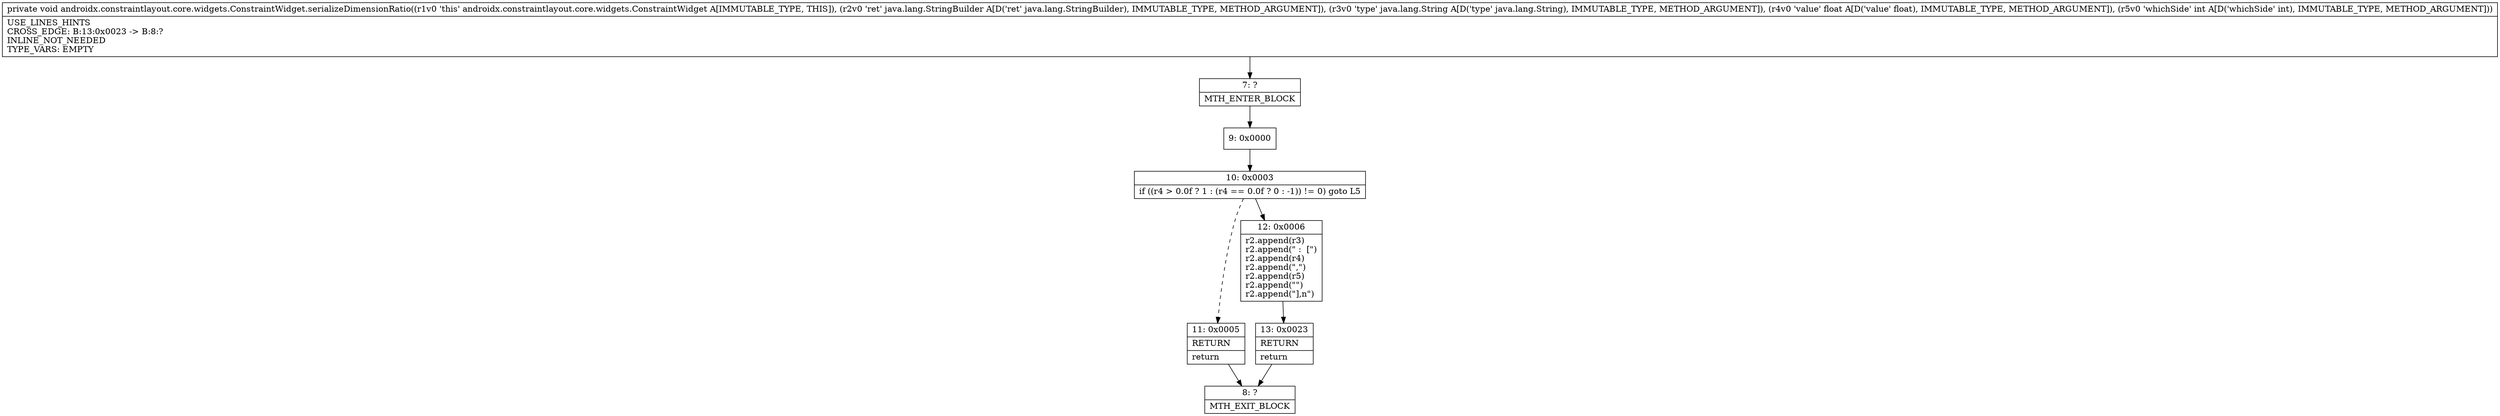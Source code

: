 digraph "CFG forandroidx.constraintlayout.core.widgets.ConstraintWidget.serializeDimensionRatio(Ljava\/lang\/StringBuilder;Ljava\/lang\/String;FI)V" {
Node_7 [shape=record,label="{7\:\ ?|MTH_ENTER_BLOCK\l}"];
Node_9 [shape=record,label="{9\:\ 0x0000}"];
Node_10 [shape=record,label="{10\:\ 0x0003|if ((r4 \> 0.0f ? 1 : (r4 == 0.0f ? 0 : \-1)) != 0) goto L5\l}"];
Node_11 [shape=record,label="{11\:\ 0x0005|RETURN\l|return\l}"];
Node_8 [shape=record,label="{8\:\ ?|MTH_EXIT_BLOCK\l}"];
Node_12 [shape=record,label="{12\:\ 0x0006|r2.append(r3)\lr2.append(\" :  [\")\lr2.append(r4)\lr2.append(\",\")\lr2.append(r5)\lr2.append(\"\")\lr2.append(\"],n\")\l}"];
Node_13 [shape=record,label="{13\:\ 0x0023|RETURN\l|return\l}"];
MethodNode[shape=record,label="{private void androidx.constraintlayout.core.widgets.ConstraintWidget.serializeDimensionRatio((r1v0 'this' androidx.constraintlayout.core.widgets.ConstraintWidget A[IMMUTABLE_TYPE, THIS]), (r2v0 'ret' java.lang.StringBuilder A[D('ret' java.lang.StringBuilder), IMMUTABLE_TYPE, METHOD_ARGUMENT]), (r3v0 'type' java.lang.String A[D('type' java.lang.String), IMMUTABLE_TYPE, METHOD_ARGUMENT]), (r4v0 'value' float A[D('value' float), IMMUTABLE_TYPE, METHOD_ARGUMENT]), (r5v0 'whichSide' int A[D('whichSide' int), IMMUTABLE_TYPE, METHOD_ARGUMENT]))  | USE_LINES_HINTS\lCROSS_EDGE: B:13:0x0023 \-\> B:8:?\lINLINE_NOT_NEEDED\lTYPE_VARS: EMPTY\l}"];
MethodNode -> Node_7;Node_7 -> Node_9;
Node_9 -> Node_10;
Node_10 -> Node_11[style=dashed];
Node_10 -> Node_12;
Node_11 -> Node_8;
Node_12 -> Node_13;
Node_13 -> Node_8;
}

